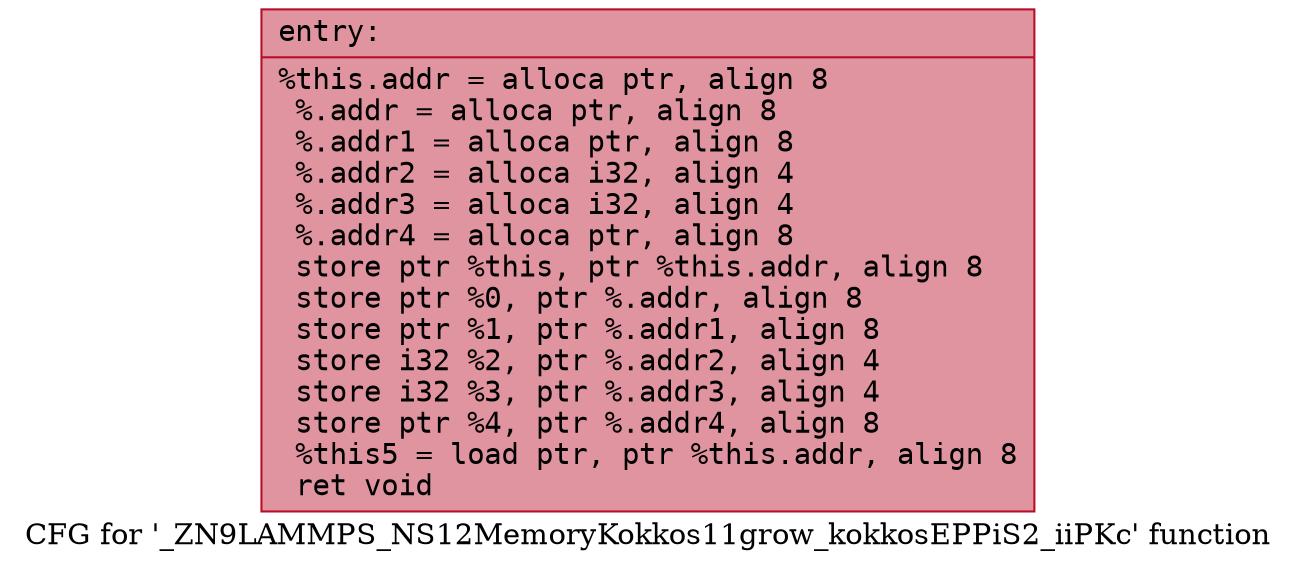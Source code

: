 digraph "CFG for '_ZN9LAMMPS_NS12MemoryKokkos11grow_kokkosEPPiS2_iiPKc' function" {
	label="CFG for '_ZN9LAMMPS_NS12MemoryKokkos11grow_kokkosEPPiS2_iiPKc' function";

	Node0x555def93fe20 [shape=record,color="#b70d28ff", style=filled, fillcolor="#b70d2870" fontname="Courier",label="{entry:\l|  %this.addr = alloca ptr, align 8\l  %.addr = alloca ptr, align 8\l  %.addr1 = alloca ptr, align 8\l  %.addr2 = alloca i32, align 4\l  %.addr3 = alloca i32, align 4\l  %.addr4 = alloca ptr, align 8\l  store ptr %this, ptr %this.addr, align 8\l  store ptr %0, ptr %.addr, align 8\l  store ptr %1, ptr %.addr1, align 8\l  store i32 %2, ptr %.addr2, align 4\l  store i32 %3, ptr %.addr3, align 4\l  store ptr %4, ptr %.addr4, align 8\l  %this5 = load ptr, ptr %this.addr, align 8\l  ret void\l}"];
}
